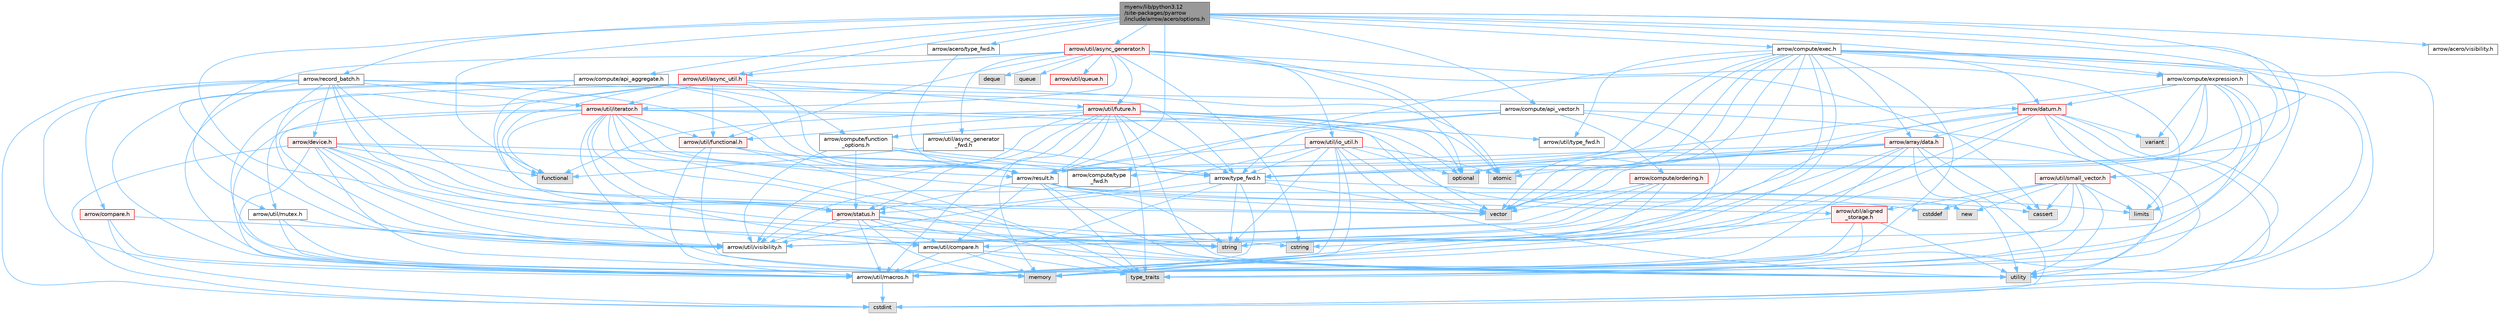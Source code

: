 digraph "myenv/lib/python3.12/site-packages/pyarrow/include/arrow/acero/options.h"
{
 // LATEX_PDF_SIZE
  bgcolor="transparent";
  edge [fontname=Helvetica,fontsize=10,labelfontname=Helvetica,labelfontsize=10];
  node [fontname=Helvetica,fontsize=10,shape=box,height=0.2,width=0.4];
  Node1 [id="Node000001",label="myenv/lib/python3.12\l/site-packages/pyarrow\l/include/arrow/acero/options.h",height=0.2,width=0.4,color="gray40", fillcolor="grey60", style="filled", fontcolor="black",tooltip=" "];
  Node1 -> Node2 [id="edge1_Node000001_Node000002",color="steelblue1",style="solid",tooltip=" "];
  Node2 [id="Node000002",label="functional",height=0.2,width=0.4,color="grey60", fillcolor="#E0E0E0", style="filled",tooltip=" "];
  Node1 -> Node3 [id="edge2_Node000001_Node000003",color="steelblue1",style="solid",tooltip=" "];
  Node3 [id="Node000003",label="memory",height=0.2,width=0.4,color="grey60", fillcolor="#E0E0E0", style="filled",tooltip=" "];
  Node1 -> Node4 [id="edge3_Node000001_Node000004",color="steelblue1",style="solid",tooltip=" "];
  Node4 [id="Node000004",label="optional",height=0.2,width=0.4,color="grey60", fillcolor="#E0E0E0", style="filled",tooltip=" "];
  Node1 -> Node5 [id="edge4_Node000001_Node000005",color="steelblue1",style="solid",tooltip=" "];
  Node5 [id="Node000005",label="string",height=0.2,width=0.4,color="grey60", fillcolor="#E0E0E0", style="filled",tooltip=" "];
  Node1 -> Node6 [id="edge5_Node000001_Node000006",color="steelblue1",style="solid",tooltip=" "];
  Node6 [id="Node000006",label="vector",height=0.2,width=0.4,color="grey60", fillcolor="#E0E0E0", style="filled",tooltip=" "];
  Node1 -> Node7 [id="edge6_Node000001_Node000007",color="steelblue1",style="solid",tooltip=" "];
  Node7 [id="Node000007",label="arrow/acero/type_fwd.h",height=0.2,width=0.4,color="grey40", fillcolor="white", style="filled",URL="$arrow_2acero_2type__fwd_8h.html",tooltip=" "];
  Node7 -> Node8 [id="edge7_Node000007_Node000008",color="steelblue1",style="solid",tooltip=" "];
  Node8 [id="Node000008",label="arrow/compute/type\l_fwd.h",height=0.2,width=0.4,color="grey40", fillcolor="white", style="filled",URL="$arrow_2compute_2type__fwd_8h.html",tooltip=" "];
  Node8 -> Node9 [id="edge8_Node000008_Node000009",color="steelblue1",style="solid",tooltip=" "];
  Node9 [id="Node000009",label="arrow/util/visibility.h",height=0.2,width=0.4,color="grey40", fillcolor="white", style="filled",URL="$include_2arrow_2util_2visibility_8h.html",tooltip=" "];
  Node1 -> Node10 [id="edge9_Node000001_Node000010",color="steelblue1",style="solid",tooltip=" "];
  Node10 [id="Node000010",label="arrow/acero/visibility.h",height=0.2,width=0.4,color="grey40", fillcolor="white", style="filled",URL="$include_2arrow_2acero_2visibility_8h.html",tooltip=" "];
  Node1 -> Node11 [id="edge10_Node000001_Node000011",color="steelblue1",style="solid",tooltip=" "];
  Node11 [id="Node000011",label="arrow/compute/api_aggregate.h",height=0.2,width=0.4,color="grey40", fillcolor="white", style="filled",URL="$api__aggregate_8h.html",tooltip=" "];
  Node11 -> Node6 [id="edge11_Node000011_Node000006",color="steelblue1",style="solid",tooltip=" "];
  Node11 -> Node12 [id="edge12_Node000011_Node000012",color="steelblue1",style="solid",tooltip=" "];
  Node12 [id="Node000012",label="arrow/compute/function\l_options.h",height=0.2,width=0.4,color="grey40", fillcolor="white", style="filled",URL="$function__options_8h.html",tooltip=" "];
  Node12 -> Node8 [id="edge13_Node000012_Node000008",color="steelblue1",style="solid",tooltip=" "];
  Node12 -> Node13 [id="edge14_Node000012_Node000013",color="steelblue1",style="solid",tooltip=" "];
  Node13 [id="Node000013",label="arrow/result.h",height=0.2,width=0.4,color="grey40", fillcolor="white", style="filled",URL="$result_8h.html",tooltip=" "];
  Node13 -> Node14 [id="edge15_Node000013_Node000014",color="steelblue1",style="solid",tooltip=" "];
  Node14 [id="Node000014",label="cstddef",height=0.2,width=0.4,color="grey60", fillcolor="#E0E0E0", style="filled",tooltip=" "];
  Node13 -> Node15 [id="edge16_Node000013_Node000015",color="steelblue1",style="solid",tooltip=" "];
  Node15 [id="Node000015",label="new",height=0.2,width=0.4,color="grey60", fillcolor="#E0E0E0", style="filled",tooltip=" "];
  Node13 -> Node5 [id="edge17_Node000013_Node000005",color="steelblue1",style="solid",tooltip=" "];
  Node13 -> Node16 [id="edge18_Node000013_Node000016",color="steelblue1",style="solid",tooltip=" "];
  Node16 [id="Node000016",label="type_traits",height=0.2,width=0.4,color="grey60", fillcolor="#E0E0E0", style="filled",tooltip=" "];
  Node13 -> Node17 [id="edge19_Node000013_Node000017",color="steelblue1",style="solid",tooltip=" "];
  Node17 [id="Node000017",label="utility",height=0.2,width=0.4,color="grey60", fillcolor="#E0E0E0", style="filled",tooltip=" "];
  Node13 -> Node18 [id="edge20_Node000013_Node000018",color="steelblue1",style="solid",tooltip=" "];
  Node18 [id="Node000018",label="arrow/status.h",height=0.2,width=0.4,color="red", fillcolor="#FFF0F0", style="filled",URL="$status_8h.html",tooltip=" "];
  Node18 -> Node19 [id="edge21_Node000018_Node000019",color="steelblue1",style="solid",tooltip=" "];
  Node19 [id="Node000019",label="cstring",height=0.2,width=0.4,color="grey60", fillcolor="#E0E0E0", style="filled",tooltip=" "];
  Node18 -> Node3 [id="edge22_Node000018_Node000003",color="steelblue1",style="solid",tooltip=" "];
  Node18 -> Node5 [id="edge23_Node000018_Node000005",color="steelblue1",style="solid",tooltip=" "];
  Node18 -> Node17 [id="edge24_Node000018_Node000017",color="steelblue1",style="solid",tooltip=" "];
  Node18 -> Node21 [id="edge25_Node000018_Node000021",color="steelblue1",style="solid",tooltip=" "];
  Node21 [id="Node000021",label="arrow/util/compare.h",height=0.2,width=0.4,color="grey40", fillcolor="white", style="filled",URL="$util_2compare_8h.html",tooltip=" "];
  Node21 -> Node3 [id="edge26_Node000021_Node000003",color="steelblue1",style="solid",tooltip=" "];
  Node21 -> Node16 [id="edge27_Node000021_Node000016",color="steelblue1",style="solid",tooltip=" "];
  Node21 -> Node17 [id="edge28_Node000021_Node000017",color="steelblue1",style="solid",tooltip=" "];
  Node21 -> Node22 [id="edge29_Node000021_Node000022",color="steelblue1",style="solid",tooltip=" "];
  Node22 [id="Node000022",label="arrow/util/macros.h",height=0.2,width=0.4,color="grey40", fillcolor="white", style="filled",URL="$macros_8h.html",tooltip=" "];
  Node22 -> Node23 [id="edge30_Node000022_Node000023",color="steelblue1",style="solid",tooltip=" "];
  Node23 [id="Node000023",label="cstdint",height=0.2,width=0.4,color="grey60", fillcolor="#E0E0E0", style="filled",tooltip=" "];
  Node18 -> Node22 [id="edge31_Node000018_Node000022",color="steelblue1",style="solid",tooltip=" "];
  Node18 -> Node9 [id="edge32_Node000018_Node000009",color="steelblue1",style="solid",tooltip=" "];
  Node13 -> Node26 [id="edge33_Node000013_Node000026",color="steelblue1",style="solid",tooltip=" "];
  Node26 [id="Node000026",label="arrow/util/aligned\l_storage.h",height=0.2,width=0.4,color="red", fillcolor="#FFF0F0", style="filled",URL="$aligned__storage_8h.html",tooltip=" "];
  Node26 -> Node19 [id="edge34_Node000026_Node000019",color="steelblue1",style="solid",tooltip=" "];
  Node26 -> Node16 [id="edge35_Node000026_Node000016",color="steelblue1",style="solid",tooltip=" "];
  Node26 -> Node17 [id="edge36_Node000026_Node000017",color="steelblue1",style="solid",tooltip=" "];
  Node26 -> Node22 [id="edge37_Node000026_Node000022",color="steelblue1",style="solid",tooltip=" "];
  Node13 -> Node21 [id="edge38_Node000013_Node000021",color="steelblue1",style="solid",tooltip=" "];
  Node12 -> Node18 [id="edge39_Node000012_Node000018",color="steelblue1",style="solid",tooltip=" "];
  Node12 -> Node28 [id="edge40_Node000012_Node000028",color="steelblue1",style="solid",tooltip=" "];
  Node28 [id="Node000028",label="arrow/type_fwd.h",height=0.2,width=0.4,color="grey40", fillcolor="white", style="filled",URL="$arrow_2type__fwd_8h.html",tooltip=" "];
  Node28 -> Node29 [id="edge41_Node000028_Node000029",color="steelblue1",style="solid",tooltip=" "];
  Node29 [id="Node000029",label="limits",height=0.2,width=0.4,color="grey60", fillcolor="#E0E0E0", style="filled",tooltip=" "];
  Node28 -> Node3 [id="edge42_Node000028_Node000003",color="steelblue1",style="solid",tooltip=" "];
  Node28 -> Node5 [id="edge43_Node000028_Node000005",color="steelblue1",style="solid",tooltip=" "];
  Node28 -> Node6 [id="edge44_Node000028_Node000006",color="steelblue1",style="solid",tooltip=" "];
  Node28 -> Node22 [id="edge45_Node000028_Node000022",color="steelblue1",style="solid",tooltip=" "];
  Node28 -> Node9 [id="edge46_Node000028_Node000009",color="steelblue1",style="solid",tooltip=" "];
  Node12 -> Node9 [id="edge47_Node000012_Node000009",color="steelblue1",style="solid",tooltip=" "];
  Node11 -> Node30 [id="edge48_Node000011_Node000030",color="steelblue1",style="solid",tooltip=" "];
  Node30 [id="Node000030",label="arrow/datum.h",height=0.2,width=0.4,color="red", fillcolor="#FFF0F0", style="filled",URL="$datum_8h.html",tooltip=" "];
  Node30 -> Node23 [id="edge49_Node000030_Node000023",color="steelblue1",style="solid",tooltip=" "];
  Node30 -> Node3 [id="edge50_Node000030_Node000003",color="steelblue1",style="solid",tooltip=" "];
  Node30 -> Node5 [id="edge51_Node000030_Node000005",color="steelblue1",style="solid",tooltip=" "];
  Node30 -> Node16 [id="edge52_Node000030_Node000016",color="steelblue1",style="solid",tooltip=" "];
  Node30 -> Node17 [id="edge53_Node000030_Node000017",color="steelblue1",style="solid",tooltip=" "];
  Node30 -> Node31 [id="edge54_Node000030_Node000031",color="steelblue1",style="solid",tooltip=" "];
  Node31 [id="Node000031",label="variant",height=0.2,width=0.4,color="grey60", fillcolor="#E0E0E0", style="filled",tooltip=" "];
  Node30 -> Node6 [id="edge55_Node000030_Node000006",color="steelblue1",style="solid",tooltip=" "];
  Node30 -> Node32 [id="edge56_Node000030_Node000032",color="steelblue1",style="solid",tooltip=" "];
  Node32 [id="Node000032",label="arrow/array/data.h",height=0.2,width=0.4,color="red", fillcolor="#FFF0F0", style="filled",URL="$data_8h.html",tooltip=" "];
  Node32 -> Node33 [id="edge57_Node000032_Node000033",color="steelblue1",style="solid",tooltip=" "];
  Node33 [id="Node000033",label="atomic",height=0.2,width=0.4,color="grey60", fillcolor="#E0E0E0", style="filled",tooltip=" "];
  Node32 -> Node34 [id="edge58_Node000032_Node000034",color="steelblue1",style="solid",tooltip=" "];
  Node34 [id="Node000034",label="cassert",height=0.2,width=0.4,color="grey60", fillcolor="#E0E0E0", style="filled",tooltip=" "];
  Node32 -> Node23 [id="edge59_Node000032_Node000023",color="steelblue1",style="solid",tooltip=" "];
  Node32 -> Node3 [id="edge60_Node000032_Node000003",color="steelblue1",style="solid",tooltip=" "];
  Node32 -> Node17 [id="edge61_Node000032_Node000017",color="steelblue1",style="solid",tooltip=" "];
  Node32 -> Node6 [id="edge62_Node000032_Node000006",color="steelblue1",style="solid",tooltip=" "];
  Node32 -> Node13 [id="edge63_Node000032_Node000013",color="steelblue1",style="solid",tooltip=" "];
  Node32 -> Node28 [id="edge64_Node000032_Node000028",color="steelblue1",style="solid",tooltip=" "];
  Node32 -> Node22 [id="edge65_Node000032_Node000022",color="steelblue1",style="solid",tooltip=" "];
  Node32 -> Node9 [id="edge66_Node000032_Node000009",color="steelblue1",style="solid",tooltip=" "];
  Node30 -> Node22 [id="edge67_Node000030_Node000022",color="steelblue1",style="solid",tooltip=" "];
  Node30 -> Node9 [id="edge68_Node000030_Node000009",color="steelblue1",style="solid",tooltip=" "];
  Node11 -> Node13 [id="edge69_Node000011_Node000013",color="steelblue1",style="solid",tooltip=" "];
  Node11 -> Node22 [id="edge70_Node000011_Node000022",color="steelblue1",style="solid",tooltip=" "];
  Node11 -> Node9 [id="edge71_Node000011_Node000009",color="steelblue1",style="solid",tooltip=" "];
  Node1 -> Node64 [id="edge72_Node000001_Node000064",color="steelblue1",style="solid",tooltip=" "];
  Node64 [id="Node000064",label="arrow/compute/api_vector.h",height=0.2,width=0.4,color="grey40", fillcolor="white", style="filled",URL="$api__vector_8h.html",tooltip=" "];
  Node64 -> Node3 [id="edge73_Node000064_Node000003",color="steelblue1",style="solid",tooltip=" "];
  Node64 -> Node17 [id="edge74_Node000064_Node000017",color="steelblue1",style="solid",tooltip=" "];
  Node64 -> Node12 [id="edge75_Node000064_Node000012",color="steelblue1",style="solid",tooltip=" "];
  Node64 -> Node65 [id="edge76_Node000064_Node000065",color="steelblue1",style="solid",tooltip=" "];
  Node65 [id="Node000065",label="arrow/compute/ordering.h",height=0.2,width=0.4,color="red", fillcolor="#FFF0F0", style="filled",URL="$ordering_8h.html",tooltip=" "];
  Node65 -> Node5 [id="edge77_Node000065_Node000005",color="steelblue1",style="solid",tooltip=" "];
  Node65 -> Node6 [id="edge78_Node000065_Node000006",color="steelblue1",style="solid",tooltip=" "];
  Node65 -> Node21 [id="edge79_Node000065_Node000021",color="steelblue1",style="solid",tooltip=" "];
  Node65 -> Node9 [id="edge80_Node000065_Node000009",color="steelblue1",style="solid",tooltip=" "];
  Node64 -> Node13 [id="edge81_Node000064_Node000013",color="steelblue1",style="solid",tooltip=" "];
  Node64 -> Node28 [id="edge82_Node000064_Node000028",color="steelblue1",style="solid",tooltip=" "];
  Node1 -> Node66 [id="edge83_Node000001_Node000066",color="steelblue1",style="solid",tooltip=" "];
  Node66 [id="Node000066",label="arrow/compute/exec.h",height=0.2,width=0.4,color="grey40", fillcolor="white", style="filled",URL="$exec_8h.html",tooltip=" "];
  Node66 -> Node33 [id="edge84_Node000066_Node000033",color="steelblue1",style="solid",tooltip=" "];
  Node66 -> Node23 [id="edge85_Node000066_Node000023",color="steelblue1",style="solid",tooltip=" "];
  Node66 -> Node29 [id="edge86_Node000066_Node000029",color="steelblue1",style="solid",tooltip=" "];
  Node66 -> Node3 [id="edge87_Node000066_Node000003",color="steelblue1",style="solid",tooltip=" "];
  Node66 -> Node4 [id="edge88_Node000066_Node000004",color="steelblue1",style="solid",tooltip=" "];
  Node66 -> Node5 [id="edge89_Node000066_Node000005",color="steelblue1",style="solid",tooltip=" "];
  Node66 -> Node17 [id="edge90_Node000066_Node000017",color="steelblue1",style="solid",tooltip=" "];
  Node66 -> Node6 [id="edge91_Node000066_Node000006",color="steelblue1",style="solid",tooltip=" "];
  Node66 -> Node32 [id="edge92_Node000066_Node000032",color="steelblue1",style="solid",tooltip=" "];
  Node66 -> Node67 [id="edge93_Node000066_Node000067",color="steelblue1",style="solid",tooltip=" "];
  Node67 [id="Node000067",label="arrow/compute/expression.h",height=0.2,width=0.4,color="grey40", fillcolor="white", style="filled",URL="$expression_8h.html",tooltip=" "];
  Node67 -> Node3 [id="edge94_Node000067_Node000003",color="steelblue1",style="solid",tooltip=" "];
  Node67 -> Node5 [id="edge95_Node000067_Node000005",color="steelblue1",style="solid",tooltip=" "];
  Node67 -> Node17 [id="edge96_Node000067_Node000017",color="steelblue1",style="solid",tooltip=" "];
  Node67 -> Node31 [id="edge97_Node000067_Node000031",color="steelblue1",style="solid",tooltip=" "];
  Node67 -> Node6 [id="edge98_Node000067_Node000006",color="steelblue1",style="solid",tooltip=" "];
  Node67 -> Node8 [id="edge99_Node000067_Node000008",color="steelblue1",style="solid",tooltip=" "];
  Node67 -> Node30 [id="edge100_Node000067_Node000030",color="steelblue1",style="solid",tooltip=" "];
  Node67 -> Node28 [id="edge101_Node000067_Node000028",color="steelblue1",style="solid",tooltip=" "];
  Node67 -> Node68 [id="edge102_Node000067_Node000068",color="steelblue1",style="solid",tooltip=" "];
  Node68 [id="Node000068",label="arrow/util/small_vector.h",height=0.2,width=0.4,color="red", fillcolor="#FFF0F0", style="filled",URL="$small__vector_8h.html",tooltip=" "];
  Node68 -> Node34 [id="edge103_Node000068_Node000034",color="steelblue1",style="solid",tooltip=" "];
  Node68 -> Node14 [id="edge104_Node000068_Node000014",color="steelblue1",style="solid",tooltip=" "];
  Node68 -> Node29 [id="edge105_Node000068_Node000029",color="steelblue1",style="solid",tooltip=" "];
  Node68 -> Node15 [id="edge106_Node000068_Node000015",color="steelblue1",style="solid",tooltip=" "];
  Node68 -> Node16 [id="edge107_Node000068_Node000016",color="steelblue1",style="solid",tooltip=" "];
  Node68 -> Node17 [id="edge108_Node000068_Node000017",color="steelblue1",style="solid",tooltip=" "];
  Node68 -> Node26 [id="edge109_Node000068_Node000026",color="steelblue1",style="solid",tooltip=" "];
  Node68 -> Node22 [id="edge110_Node000068_Node000022",color="steelblue1",style="solid",tooltip=" "];
  Node66 -> Node8 [id="edge111_Node000066_Node000008",color="steelblue1",style="solid",tooltip=" "];
  Node66 -> Node30 [id="edge112_Node000066_Node000030",color="steelblue1",style="solid",tooltip=" "];
  Node66 -> Node13 [id="edge113_Node000066_Node000013",color="steelblue1",style="solid",tooltip=" "];
  Node66 -> Node28 [id="edge114_Node000066_Node000028",color="steelblue1",style="solid",tooltip=" "];
  Node66 -> Node22 [id="edge115_Node000066_Node000022",color="steelblue1",style="solid",tooltip=" "];
  Node66 -> Node70 [id="edge116_Node000066_Node000070",color="steelblue1",style="solid",tooltip=" "];
  Node70 [id="Node000070",label="arrow/util/type_fwd.h",height=0.2,width=0.4,color="grey40", fillcolor="white", style="filled",URL="$arrow_2util_2type__fwd_8h.html",tooltip=" "];
  Node66 -> Node9 [id="edge117_Node000066_Node000009",color="steelblue1",style="solid",tooltip=" "];
  Node1 -> Node67 [id="edge118_Node000001_Node000067",color="steelblue1",style="solid",tooltip=" "];
  Node1 -> Node71 [id="edge119_Node000001_Node000071",color="steelblue1",style="solid",tooltip=" "];
  Node71 [id="Node000071",label="arrow/record_batch.h",height=0.2,width=0.4,color="grey40", fillcolor="white", style="filled",URL="$record__batch_8h.html",tooltip=" "];
  Node71 -> Node23 [id="edge120_Node000071_Node000023",color="steelblue1",style="solid",tooltip=" "];
  Node71 -> Node3 [id="edge121_Node000071_Node000003",color="steelblue1",style="solid",tooltip=" "];
  Node71 -> Node5 [id="edge122_Node000071_Node000005",color="steelblue1",style="solid",tooltip=" "];
  Node71 -> Node6 [id="edge123_Node000071_Node000006",color="steelblue1",style="solid",tooltip=" "];
  Node71 -> Node56 [id="edge124_Node000071_Node000056",color="steelblue1",style="solid",tooltip=" "];
  Node56 [id="Node000056",label="arrow/compare.h",height=0.2,width=0.4,color="red", fillcolor="#FFF0F0", style="filled",URL="$compare_8h.html",tooltip=" "];
  Node56 -> Node23 [id="edge125_Node000056_Node000023",color="steelblue1",style="solid",tooltip=" "];
  Node56 -> Node22 [id="edge126_Node000056_Node000022",color="steelblue1",style="solid",tooltip=" "];
  Node56 -> Node9 [id="edge127_Node000056_Node000009",color="steelblue1",style="solid",tooltip=" "];
  Node71 -> Node38 [id="edge128_Node000071_Node000038",color="steelblue1",style="solid",tooltip=" "];
  Node38 [id="Node000038",label="arrow/device.h",height=0.2,width=0.4,color="red", fillcolor="#FFF0F0", style="filled",URL="$device_8h.html",tooltip=" "];
  Node38 -> Node23 [id="edge129_Node000038_Node000023",color="steelblue1",style="solid",tooltip=" "];
  Node38 -> Node2 [id="edge130_Node000038_Node000002",color="steelblue1",style="solid",tooltip=" "];
  Node38 -> Node3 [id="edge131_Node000038_Node000003",color="steelblue1",style="solid",tooltip=" "];
  Node38 -> Node5 [id="edge132_Node000038_Node000005",color="steelblue1",style="solid",tooltip=" "];
  Node38 -> Node13 [id="edge133_Node000038_Node000013",color="steelblue1",style="solid",tooltip=" "];
  Node38 -> Node18 [id="edge134_Node000038_Node000018",color="steelblue1",style="solid",tooltip=" "];
  Node38 -> Node28 [id="edge135_Node000038_Node000028",color="steelblue1",style="solid",tooltip=" "];
  Node38 -> Node21 [id="edge136_Node000038_Node000021",color="steelblue1",style="solid",tooltip=" "];
  Node38 -> Node22 [id="edge137_Node000038_Node000022",color="steelblue1",style="solid",tooltip=" "];
  Node38 -> Node9 [id="edge138_Node000038_Node000009",color="steelblue1",style="solid",tooltip=" "];
  Node71 -> Node13 [id="edge139_Node000071_Node000013",color="steelblue1",style="solid",tooltip=" "];
  Node71 -> Node18 [id="edge140_Node000071_Node000018",color="steelblue1",style="solid",tooltip=" "];
  Node71 -> Node28 [id="edge141_Node000071_Node000028",color="steelblue1",style="solid",tooltip=" "];
  Node71 -> Node72 [id="edge142_Node000071_Node000072",color="steelblue1",style="solid",tooltip=" "];
  Node72 [id="Node000072",label="arrow/util/iterator.h",height=0.2,width=0.4,color="red", fillcolor="#FFF0F0", style="filled",URL="$iterator_8h.html",tooltip=" "];
  Node72 -> Node34 [id="edge143_Node000072_Node000034",color="steelblue1",style="solid",tooltip=" "];
  Node72 -> Node2 [id="edge144_Node000072_Node000002",color="steelblue1",style="solid",tooltip=" "];
  Node72 -> Node3 [id="edge145_Node000072_Node000003",color="steelblue1",style="solid",tooltip=" "];
  Node72 -> Node4 [id="edge146_Node000072_Node000004",color="steelblue1",style="solid",tooltip=" "];
  Node72 -> Node16 [id="edge147_Node000072_Node000016",color="steelblue1",style="solid",tooltip=" "];
  Node72 -> Node17 [id="edge148_Node000072_Node000017",color="steelblue1",style="solid",tooltip=" "];
  Node72 -> Node6 [id="edge149_Node000072_Node000006",color="steelblue1",style="solid",tooltip=" "];
  Node72 -> Node13 [id="edge150_Node000072_Node000013",color="steelblue1",style="solid",tooltip=" "];
  Node72 -> Node18 [id="edge151_Node000072_Node000018",color="steelblue1",style="solid",tooltip=" "];
  Node72 -> Node21 [id="edge152_Node000072_Node000021",color="steelblue1",style="solid",tooltip=" "];
  Node72 -> Node74 [id="edge153_Node000072_Node000074",color="steelblue1",style="solid",tooltip=" "];
  Node74 [id="Node000074",label="arrow/util/functional.h",height=0.2,width=0.4,color="red", fillcolor="#FFF0F0", style="filled",URL="$functional_8h.html",tooltip=" "];
  Node74 -> Node3 [id="edge154_Node000074_Node000003",color="steelblue1",style="solid",tooltip=" "];
  Node74 -> Node16 [id="edge155_Node000074_Node000016",color="steelblue1",style="solid",tooltip=" "];
  Node74 -> Node13 [id="edge156_Node000074_Node000013",color="steelblue1",style="solid",tooltip=" "];
  Node74 -> Node22 [id="edge157_Node000074_Node000022",color="steelblue1",style="solid",tooltip=" "];
  Node72 -> Node22 [id="edge158_Node000072_Node000022",color="steelblue1",style="solid",tooltip=" "];
  Node72 -> Node9 [id="edge159_Node000072_Node000009",color="steelblue1",style="solid",tooltip=" "];
  Node71 -> Node22 [id="edge160_Node000071_Node000022",color="steelblue1",style="solid",tooltip=" "];
  Node71 -> Node9 [id="edge161_Node000071_Node000009",color="steelblue1",style="solid",tooltip=" "];
  Node1 -> Node13 [id="edge162_Node000001_Node000013",color="steelblue1",style="solid",tooltip=" "];
  Node1 -> Node75 [id="edge163_Node000001_Node000075",color="steelblue1",style="solid",tooltip=" "];
  Node75 [id="Node000075",label="arrow/util/async_generator.h",height=0.2,width=0.4,color="red", fillcolor="#FFF0F0", style="filled",URL="$async__generator_8h.html",tooltip=" "];
  Node75 -> Node33 [id="edge164_Node000075_Node000033",color="steelblue1",style="solid",tooltip=" "];
  Node75 -> Node34 [id="edge165_Node000075_Node000034",color="steelblue1",style="solid",tooltip=" "];
  Node75 -> Node19 [id="edge166_Node000075_Node000019",color="steelblue1",style="solid",tooltip=" "];
  Node75 -> Node76 [id="edge167_Node000075_Node000076",color="steelblue1",style="solid",tooltip=" "];
  Node76 [id="Node000076",label="deque",height=0.2,width=0.4,color="grey60", fillcolor="#E0E0E0", style="filled",tooltip=" "];
  Node75 -> Node29 [id="edge168_Node000075_Node000029",color="steelblue1",style="solid",tooltip=" "];
  Node75 -> Node4 [id="edge169_Node000075_Node000004",color="steelblue1",style="solid",tooltip=" "];
  Node75 -> Node77 [id="edge170_Node000075_Node000077",color="steelblue1",style="solid",tooltip=" "];
  Node77 [id="Node000077",label="queue",height=0.2,width=0.4,color="grey60", fillcolor="#E0E0E0", style="filled",tooltip=" "];
  Node75 -> Node78 [id="edge171_Node000075_Node000078",color="steelblue1",style="solid",tooltip=" "];
  Node78 [id="Node000078",label="arrow/util/async_generator\l_fwd.h",height=0.2,width=0.4,color="grey40", fillcolor="white", style="filled",URL="$async__generator__fwd_8h.html",tooltip=" "];
  Node78 -> Node2 [id="edge172_Node000078_Node000002",color="steelblue1",style="solid",tooltip=" "];
  Node78 -> Node28 [id="edge173_Node000078_Node000028",color="steelblue1",style="solid",tooltip=" "];
  Node75 -> Node79 [id="edge174_Node000075_Node000079",color="steelblue1",style="solid",tooltip=" "];
  Node79 [id="Node000079",label="arrow/util/async_util.h",height=0.2,width=0.4,color="red", fillcolor="#FFF0F0", style="filled",URL="$async__util_8h.html",tooltip=" "];
  Node79 -> Node33 [id="edge175_Node000079_Node000033",color="steelblue1",style="solid",tooltip=" "];
  Node79 -> Node2 [id="edge176_Node000079_Node000002",color="steelblue1",style="solid",tooltip=" "];
  Node79 -> Node3 [id="edge177_Node000079_Node000003",color="steelblue1",style="solid",tooltip=" "];
  Node79 -> Node13 [id="edge178_Node000079_Node000013",color="steelblue1",style="solid",tooltip=" "];
  Node79 -> Node18 [id="edge179_Node000079_Node000018",color="steelblue1",style="solid",tooltip=" "];
  Node79 -> Node74 [id="edge180_Node000079_Node000074",color="steelblue1",style="solid",tooltip=" "];
  Node79 -> Node82 [id="edge181_Node000079_Node000082",color="steelblue1",style="solid",tooltip=" "];
  Node82 [id="Node000082",label="arrow/util/future.h",height=0.2,width=0.4,color="red", fillcolor="#FFF0F0", style="filled",URL="$future_8h.html",tooltip=" "];
  Node82 -> Node33 [id="edge182_Node000082_Node000033",color="steelblue1",style="solid",tooltip=" "];
  Node82 -> Node2 [id="edge183_Node000082_Node000002",color="steelblue1",style="solid",tooltip=" "];
  Node82 -> Node3 [id="edge184_Node000082_Node000003",color="steelblue1",style="solid",tooltip=" "];
  Node82 -> Node4 [id="edge185_Node000082_Node000004",color="steelblue1",style="solid",tooltip=" "];
  Node82 -> Node16 [id="edge186_Node000082_Node000016",color="steelblue1",style="solid",tooltip=" "];
  Node82 -> Node17 [id="edge187_Node000082_Node000017",color="steelblue1",style="solid",tooltip=" "];
  Node82 -> Node6 [id="edge188_Node000082_Node000006",color="steelblue1",style="solid",tooltip=" "];
  Node82 -> Node13 [id="edge189_Node000082_Node000013",color="steelblue1",style="solid",tooltip=" "];
  Node82 -> Node18 [id="edge190_Node000082_Node000018",color="steelblue1",style="solid",tooltip=" "];
  Node82 -> Node28 [id="edge191_Node000082_Node000028",color="steelblue1",style="solid",tooltip=" "];
  Node82 -> Node74 [id="edge192_Node000082_Node000074",color="steelblue1",style="solid",tooltip=" "];
  Node82 -> Node22 [id="edge193_Node000082_Node000022",color="steelblue1",style="solid",tooltip=" "];
  Node82 -> Node70 [id="edge194_Node000082_Node000070",color="steelblue1",style="solid",tooltip=" "];
  Node82 -> Node9 [id="edge195_Node000082_Node000009",color="steelblue1",style="solid",tooltip=" "];
  Node79 -> Node72 [id="edge196_Node000079_Node000072",color="steelblue1",style="solid",tooltip=" "];
  Node79 -> Node86 [id="edge197_Node000079_Node000086",color="steelblue1",style="solid",tooltip=" "];
  Node86 [id="Node000086",label="arrow/util/mutex.h",height=0.2,width=0.4,color="grey40", fillcolor="white", style="filled",URL="$mutex_8h.html",tooltip=" "];
  Node86 -> Node3 [id="edge198_Node000086_Node000003",color="steelblue1",style="solid",tooltip=" "];
  Node86 -> Node22 [id="edge199_Node000086_Node000022",color="steelblue1",style="solid",tooltip=" "];
  Node86 -> Node9 [id="edge200_Node000086_Node000009",color="steelblue1",style="solid",tooltip=" "];
  Node75 -> Node74 [id="edge201_Node000075_Node000074",color="steelblue1",style="solid",tooltip=" "];
  Node75 -> Node82 [id="edge202_Node000075_Node000082",color="steelblue1",style="solid",tooltip=" "];
  Node75 -> Node89 [id="edge203_Node000075_Node000089",color="steelblue1",style="solid",tooltip=" "];
  Node89 [id="Node000089",label="arrow/util/io_util.h",height=0.2,width=0.4,color="red", fillcolor="#FFF0F0", style="filled",URL="$io__util_8h.html",tooltip=" "];
  Node89 -> Node33 [id="edge204_Node000089_Node000033",color="steelblue1",style="solid",tooltip=" "];
  Node89 -> Node3 [id="edge205_Node000089_Node000003",color="steelblue1",style="solid",tooltip=" "];
  Node89 -> Node4 [id="edge206_Node000089_Node000004",color="steelblue1",style="solid",tooltip=" "];
  Node89 -> Node5 [id="edge207_Node000089_Node000005",color="steelblue1",style="solid",tooltip=" "];
  Node89 -> Node17 [id="edge208_Node000089_Node000017",color="steelblue1",style="solid",tooltip=" "];
  Node89 -> Node6 [id="edge209_Node000089_Node000006",color="steelblue1",style="solid",tooltip=" "];
  Node89 -> Node13 [id="edge210_Node000089_Node000013",color="steelblue1",style="solid",tooltip=" "];
  Node89 -> Node18 [id="edge211_Node000089_Node000018",color="steelblue1",style="solid",tooltip=" "];
  Node89 -> Node28 [id="edge212_Node000089_Node000028",color="steelblue1",style="solid",tooltip=" "];
  Node89 -> Node22 [id="edge213_Node000089_Node000022",color="steelblue1",style="solid",tooltip=" "];
  Node75 -> Node72 [id="edge214_Node000075_Node000072",color="steelblue1",style="solid",tooltip=" "];
  Node75 -> Node86 [id="edge215_Node000075_Node000086",color="steelblue1",style="solid",tooltip=" "];
  Node75 -> Node92 [id="edge216_Node000075_Node000092",color="steelblue1",style="solid",tooltip=" "];
  Node92 [id="Node000092",label="arrow/util/queue.h",height=0.2,width=0.4,color="red", fillcolor="#FFF0F0", style="filled",URL="$queue_8h.html",tooltip=" "];
  Node1 -> Node79 [id="edge217_Node000001_Node000079",color="steelblue1",style="solid",tooltip=" "];
}
